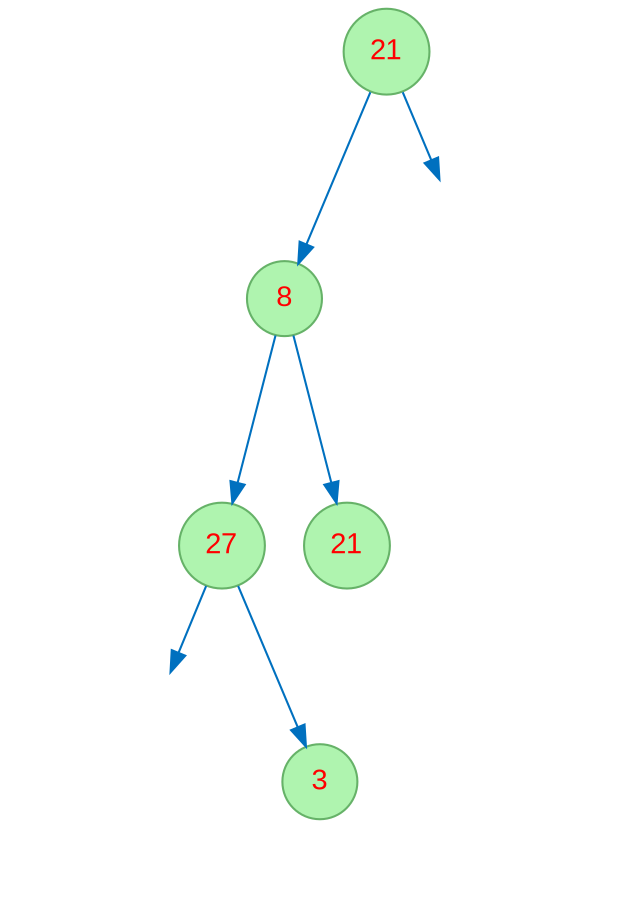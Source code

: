 digraph tree2_RotatedAt_8 {
node [fontname="Arial", fontcolor=red, shape=circle, style=filled, color="#66B268", fillcolor="#AFF4AF" ];
edge [color = "#0070BF"];
1028214719 [label="21"];
1028214719 -> 122883338;
122883338 [label="8"];
122883338 -> 666641942;
666641942 [label="27"];
l666641942 [style=invis];
666641942 -> l666641942;
666641942 -> 960604060;
960604060 [label="3"];
122883338 -> 1338668845;
1338668845 [label="21"];
l1028214719 [style=invis];
1028214719 -> l1028214719;
}
